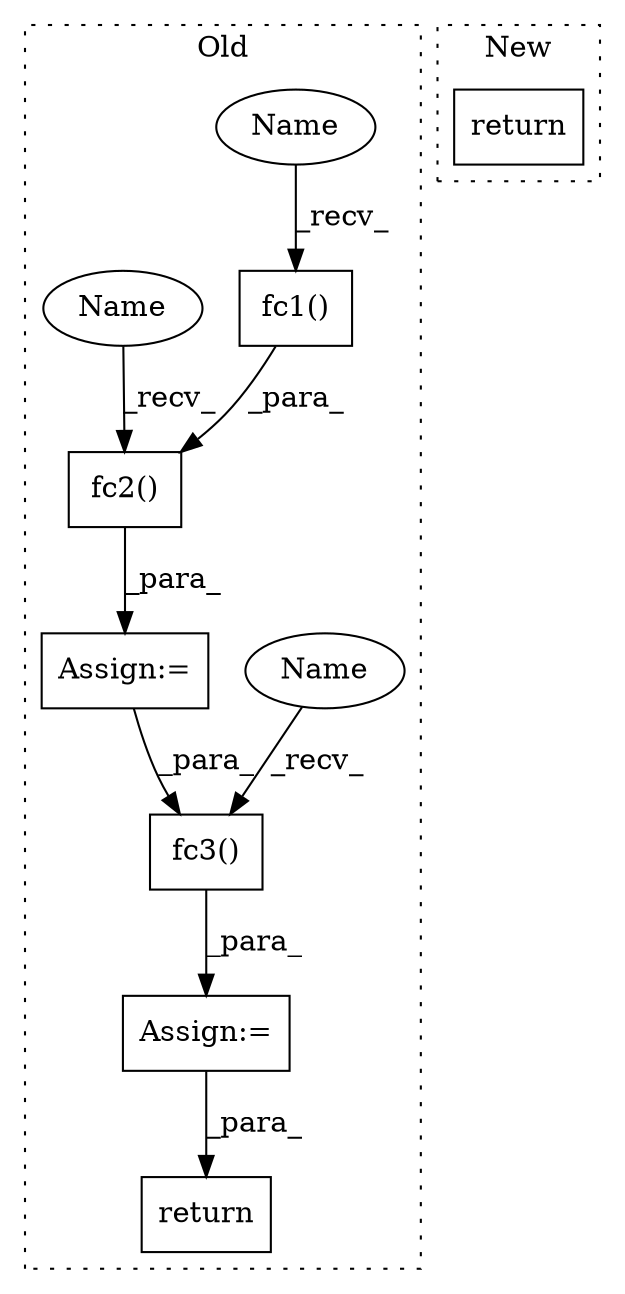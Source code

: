 digraph G {
subgraph cluster0 {
1 [label="fc1()" a="75" s="1470,1480" l="9,1" shape="box"];
3 [label="return" a="93" s="1778" l="7" shape="box"];
4 [label="Assign:=" a="68" s="1646" l="3" shape="box"];
5 [label="fc2()" a="75" s="1502,1512" l="9,1" shape="box"];
6 [label="Assign:=" a="68" s="1524" l="3" shape="box"];
7 [label="fc3()" a="75" s="1563,1573" l="9,1" shape="box"];
8 [label="Name" a="87" s="1470" l="4" shape="ellipse"];
9 [label="Name" a="87" s="1563" l="4" shape="ellipse"];
10 [label="Name" a="87" s="1502" l="4" shape="ellipse"];
label = "Old";
style="dotted";
}
subgraph cluster1 {
2 [label="return" a="93" s="4727" l="7" shape="box"];
label = "New";
style="dotted";
}
1 -> 5 [label="_para_"];
4 -> 3 [label="_para_"];
5 -> 6 [label="_para_"];
6 -> 7 [label="_para_"];
7 -> 4 [label="_para_"];
8 -> 1 [label="_recv_"];
9 -> 7 [label="_recv_"];
10 -> 5 [label="_recv_"];
}